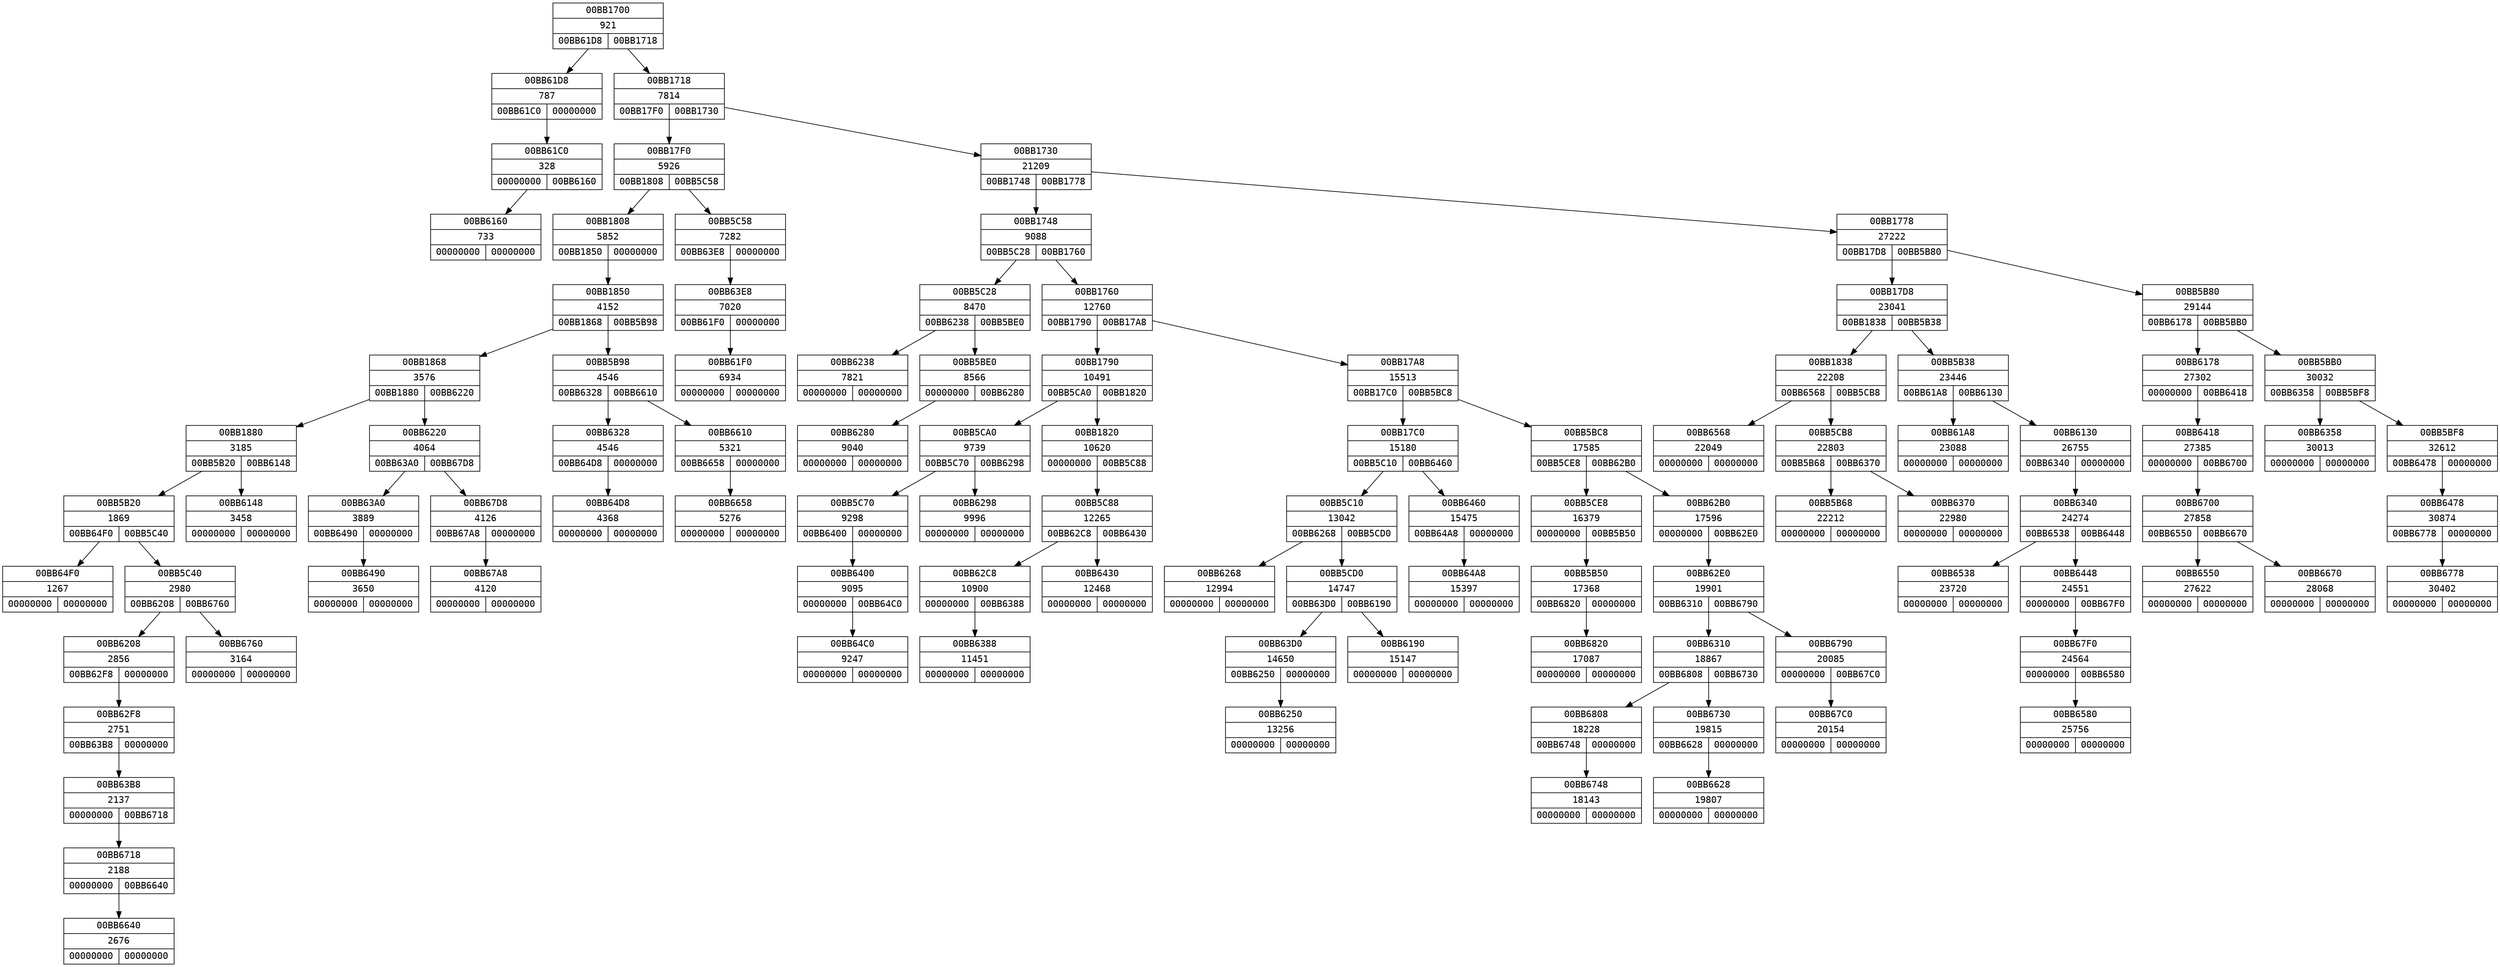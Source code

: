 digraph G
{
  node
  [
    fontname=Monospace
    shape=record
    style=filled
    fillcolor=white
  ];
  "00BB61C0" [label="{00BB61C0|328|{00000000|00BB6160}}"];
  "00BB61C0" -> "00BB6160";
  "00BB6160" [label="{00BB6160|733|{00000000|00000000}}"];
  "00BB61D8" [label="{00BB61D8|787|{00BB61C0|00000000}}"];
  "00BB61D8" -> "00BB61C0";
  "00BB1700" [label="{00BB1700|921|{00BB61D8|00BB1718}}"];
  "00BB1700" -> "00BB61D8";
  "00BB1700" -> "00BB1718";
  "00BB64F0" [label="{00BB64F0|1267|{00000000|00000000}}"];
  "00BB5B20" [label="{00BB5B20|1869|{00BB64F0|00BB5C40}}"];
  "00BB5B20" -> "00BB64F0";
  "00BB5B20" -> "00BB5C40";
  "00BB63B8" [label="{00BB63B8|2137|{00000000|00BB6718}}"];
  "00BB63B8" -> "00BB6718";
  "00BB6718" [label="{00BB6718|2188|{00000000|00BB6640}}"];
  "00BB6718" -> "00BB6640";
  "00BB6640" [label="{00BB6640|2676|{00000000|00000000}}"];
  "00BB62F8" [label="{00BB62F8|2751|{00BB63B8|00000000}}"];
  "00BB62F8" -> "00BB63B8";
  "00BB6208" [label="{00BB6208|2856|{00BB62F8|00000000}}"];
  "00BB6208" -> "00BB62F8";
  "00BB5C40" [label="{00BB5C40|2980|{00BB6208|00BB6760}}"];
  "00BB5C40" -> "00BB6208";
  "00BB5C40" -> "00BB6760";
  "00BB6760" [label="{00BB6760|3164|{00000000|00000000}}"];
  "00BB1880" [label="{00BB1880|3185|{00BB5B20|00BB6148}}"];
  "00BB1880" -> "00BB5B20";
  "00BB1880" -> "00BB6148";
  "00BB6148" [label="{00BB6148|3458|{00000000|00000000}}"];
  "00BB1868" [label="{00BB1868|3576|{00BB1880|00BB6220}}"];
  "00BB1868" -> "00BB1880";
  "00BB1868" -> "00BB6220";
  "00BB6490" [label="{00BB6490|3650|{00000000|00000000}}"];
  "00BB63A0" [label="{00BB63A0|3889|{00BB6490|00000000}}"];
  "00BB63A0" -> "00BB6490";
  "00BB6220" [label="{00BB6220|4064|{00BB63A0|00BB67D8}}"];
  "00BB6220" -> "00BB63A0";
  "00BB6220" -> "00BB67D8";
  "00BB67A8" [label="{00BB67A8|4120|{00000000|00000000}}"];
  "00BB67D8" [label="{00BB67D8|4126|{00BB67A8|00000000}}"];
  "00BB67D8" -> "00BB67A8";
  "00BB1850" [label="{00BB1850|4152|{00BB1868|00BB5B98}}"];
  "00BB1850" -> "00BB1868";
  "00BB1850" -> "00BB5B98";
  "00BB64D8" [label="{00BB64D8|4368|{00000000|00000000}}"];
  "00BB6328" [label="{00BB6328|4546|{00BB64D8|00000000}}"];
  "00BB6328" -> "00BB64D8";
  "00BB5B98" [label="{00BB5B98|4546|{00BB6328|00BB6610}}"];
  "00BB5B98" -> "00BB6328";
  "00BB5B98" -> "00BB6610";
  "00BB6658" [label="{00BB6658|5276|{00000000|00000000}}"];
  "00BB6610" [label="{00BB6610|5321|{00BB6658|00000000}}"];
  "00BB6610" -> "00BB6658";
  "00BB1808" [label="{00BB1808|5852|{00BB1850|00000000}}"];
  "00BB1808" -> "00BB1850";
  "00BB17F0" [label="{00BB17F0|5926|{00BB1808|00BB5C58}}"];
  "00BB17F0" -> "00BB1808";
  "00BB17F0" -> "00BB5C58";
  "00BB61F0" [label="{00BB61F0|6934|{00000000|00000000}}"];
  "00BB63E8" [label="{00BB63E8|7020|{00BB61F0|00000000}}"];
  "00BB63E8" -> "00BB61F0";
  "00BB5C58" [label="{00BB5C58|7282|{00BB63E8|00000000}}"];
  "00BB5C58" -> "00BB63E8";
  "00BB1718" [label="{00BB1718|7814|{00BB17F0|00BB1730}}"];
  "00BB1718" -> "00BB17F0";
  "00BB1718" -> "00BB1730";
  "00BB6238" [label="{00BB6238|7821|{00000000|00000000}}"];
  "00BB5C28" [label="{00BB5C28|8470|{00BB6238|00BB5BE0}}"];
  "00BB5C28" -> "00BB6238";
  "00BB5C28" -> "00BB5BE0";
  "00BB5BE0" [label="{00BB5BE0|8566|{00000000|00BB6280}}"];
  "00BB5BE0" -> "00BB6280";
  "00BB6280" [label="{00BB6280|9040|{00000000|00000000}}"];
  "00BB1748" [label="{00BB1748|9088|{00BB5C28|00BB1760}}"];
  "00BB1748" -> "00BB5C28";
  "00BB1748" -> "00BB1760";
  "00BB6400" [label="{00BB6400|9095|{00000000|00BB64C0}}"];
  "00BB6400" -> "00BB64C0";
  "00BB64C0" [label="{00BB64C0|9247|{00000000|00000000}}"];
  "00BB5C70" [label="{00BB5C70|9298|{00BB6400|00000000}}"];
  "00BB5C70" -> "00BB6400";
  "00BB5CA0" [label="{00BB5CA0|9739|{00BB5C70|00BB6298}}"];
  "00BB5CA0" -> "00BB5C70";
  "00BB5CA0" -> "00BB6298";
  "00BB6298" [label="{00BB6298|9996|{00000000|00000000}}"];
  "00BB1790" [label="{00BB1790|10491|{00BB5CA0|00BB1820}}"];
  "00BB1790" -> "00BB5CA0";
  "00BB1790" -> "00BB1820";
  "00BB1820" [label="{00BB1820|10620|{00000000|00BB5C88}}"];
  "00BB1820" -> "00BB5C88";
  "00BB62C8" [label="{00BB62C8|10900|{00000000|00BB6388}}"];
  "00BB62C8" -> "00BB6388";
  "00BB6388" [label="{00BB6388|11451|{00000000|00000000}}"];
  "00BB5C88" [label="{00BB5C88|12265|{00BB62C8|00BB6430}}"];
  "00BB5C88" -> "00BB62C8";
  "00BB5C88" -> "00BB6430";
  "00BB6430" [label="{00BB6430|12468|{00000000|00000000}}"];
  "00BB1760" [label="{00BB1760|12760|{00BB1790|00BB17A8}}"];
  "00BB1760" -> "00BB1790";
  "00BB1760" -> "00BB17A8";
  "00BB6268" [label="{00BB6268|12994|{00000000|00000000}}"];
  "00BB5C10" [label="{00BB5C10|13042|{00BB6268|00BB5CD0}}"];
  "00BB5C10" -> "00BB6268";
  "00BB5C10" -> "00BB5CD0";
  "00BB6250" [label="{00BB6250|13256|{00000000|00000000}}"];
  "00BB63D0" [label="{00BB63D0|14650|{00BB6250|00000000}}"];
  "00BB63D0" -> "00BB6250";
  "00BB5CD0" [label="{00BB5CD0|14747|{00BB63D0|00BB6190}}"];
  "00BB5CD0" -> "00BB63D0";
  "00BB5CD0" -> "00BB6190";
  "00BB6190" [label="{00BB6190|15147|{00000000|00000000}}"];
  "00BB17C0" [label="{00BB17C0|15180|{00BB5C10|00BB6460}}"];
  "00BB17C0" -> "00BB5C10";
  "00BB17C0" -> "00BB6460";
  "00BB64A8" [label="{00BB64A8|15397|{00000000|00000000}}"];
  "00BB6460" [label="{00BB6460|15475|{00BB64A8|00000000}}"];
  "00BB6460" -> "00BB64A8";
  "00BB17A8" [label="{00BB17A8|15513|{00BB17C0|00BB5BC8}}"];
  "00BB17A8" -> "00BB17C0";
  "00BB17A8" -> "00BB5BC8";
  "00BB5CE8" [label="{00BB5CE8|16379|{00000000|00BB5B50}}"];
  "00BB5CE8" -> "00BB5B50";
  "00BB6820" [label="{00BB6820|17087|{00000000|00000000}}"];
  "00BB5B50" [label="{00BB5B50|17368|{00BB6820|00000000}}"];
  "00BB5B50" -> "00BB6820";
  "00BB5BC8" [label="{00BB5BC8|17585|{00BB5CE8|00BB62B0}}"];
  "00BB5BC8" -> "00BB5CE8";
  "00BB5BC8" -> "00BB62B0";
  "00BB62B0" [label="{00BB62B0|17596|{00000000|00BB62E0}}"];
  "00BB62B0" -> "00BB62E0";
  "00BB6748" [label="{00BB6748|18143|{00000000|00000000}}"];
  "00BB6808" [label="{00BB6808|18228|{00BB6748|00000000}}"];
  "00BB6808" -> "00BB6748";
  "00BB6310" [label="{00BB6310|18867|{00BB6808|00BB6730}}"];
  "00BB6310" -> "00BB6808";
  "00BB6310" -> "00BB6730";
  "00BB6628" [label="{00BB6628|19807|{00000000|00000000}}"];
  "00BB6730" [label="{00BB6730|19815|{00BB6628|00000000}}"];
  "00BB6730" -> "00BB6628";
  "00BB62E0" [label="{00BB62E0|19901|{00BB6310|00BB6790}}"];
  "00BB62E0" -> "00BB6310";
  "00BB62E0" -> "00BB6790";
  "00BB6790" [label="{00BB6790|20085|{00000000|00BB67C0}}"];
  "00BB6790" -> "00BB67C0";
  "00BB67C0" [label="{00BB67C0|20154|{00000000|00000000}}"];
  "00BB1730" [label="{00BB1730|21209|{00BB1748|00BB1778}}"];
  "00BB1730" -> "00BB1748";
  "00BB1730" -> "00BB1778";
  "00BB6568" [label="{00BB6568|22049|{00000000|00000000}}"];
  "00BB1838" [label="{00BB1838|22208|{00BB6568|00BB5CB8}}"];
  "00BB1838" -> "00BB6568";
  "00BB1838" -> "00BB5CB8";
  "00BB5B68" [label="{00BB5B68|22212|{00000000|00000000}}"];
  "00BB5CB8" [label="{00BB5CB8|22803|{00BB5B68|00BB6370}}"];
  "00BB5CB8" -> "00BB5B68";
  "00BB5CB8" -> "00BB6370";
  "00BB6370" [label="{00BB6370|22980|{00000000|00000000}}"];
  "00BB17D8" [label="{00BB17D8|23041|{00BB1838|00BB5B38}}"];
  "00BB17D8" -> "00BB1838";
  "00BB17D8" -> "00BB5B38";
  "00BB61A8" [label="{00BB61A8|23088|{00000000|00000000}}"];
  "00BB5B38" [label="{00BB5B38|23446|{00BB61A8|00BB6130}}"];
  "00BB5B38" -> "00BB61A8";
  "00BB5B38" -> "00BB6130";
  "00BB6538" [label="{00BB6538|23720|{00000000|00000000}}"];
  "00BB6340" [label="{00BB6340|24274|{00BB6538|00BB6448}}"];
  "00BB6340" -> "00BB6538";
  "00BB6340" -> "00BB6448";
  "00BB6448" [label="{00BB6448|24551|{00000000|00BB67F0}}"];
  "00BB6448" -> "00BB67F0";
  "00BB67F0" [label="{00BB67F0|24564|{00000000|00BB6580}}"];
  "00BB67F0" -> "00BB6580";
  "00BB6580" [label="{00BB6580|25756|{00000000|00000000}}"];
  "00BB6130" [label="{00BB6130|26755|{00BB6340|00000000}}"];
  "00BB6130" -> "00BB6340";
  "00BB1778" [label="{00BB1778|27222|{00BB17D8|00BB5B80}}"];
  "00BB1778" -> "00BB17D8";
  "00BB1778" -> "00BB5B80";
  "00BB6178" [label="{00BB6178|27302|{00000000|00BB6418}}"];
  "00BB6178" -> "00BB6418";
  "00BB6418" [label="{00BB6418|27385|{00000000|00BB6700}}"];
  "00BB6418" -> "00BB6700";
  "00BB6550" [label="{00BB6550|27622|{00000000|00000000}}"];
  "00BB6700" [label="{00BB6700|27858|{00BB6550|00BB6670}}"];
  "00BB6700" -> "00BB6550";
  "00BB6700" -> "00BB6670";
  "00BB6670" [label="{00BB6670|28068|{00000000|00000000}}"];
  "00BB5B80" [label="{00BB5B80|29144|{00BB6178|00BB5BB0}}"];
  "00BB5B80" -> "00BB6178";
  "00BB5B80" -> "00BB5BB0";
  "00BB6358" [label="{00BB6358|30013|{00000000|00000000}}"];
  "00BB5BB0" [label="{00BB5BB0|30032|{00BB6358|00BB5BF8}}"];
  "00BB5BB0" -> "00BB6358";
  "00BB5BB0" -> "00BB5BF8";
  "00BB6778" [label="{00BB6778|30402|{00000000|00000000}}"];
  "00BB6478" [label="{00BB6478|30874|{00BB6778|00000000}}"];
  "00BB6478" -> "00BB6778";
  "00BB5BF8" [label="{00BB5BF8|32612|{00BB6478|00000000}}"];
  "00BB5BF8" -> "00BB6478";
}